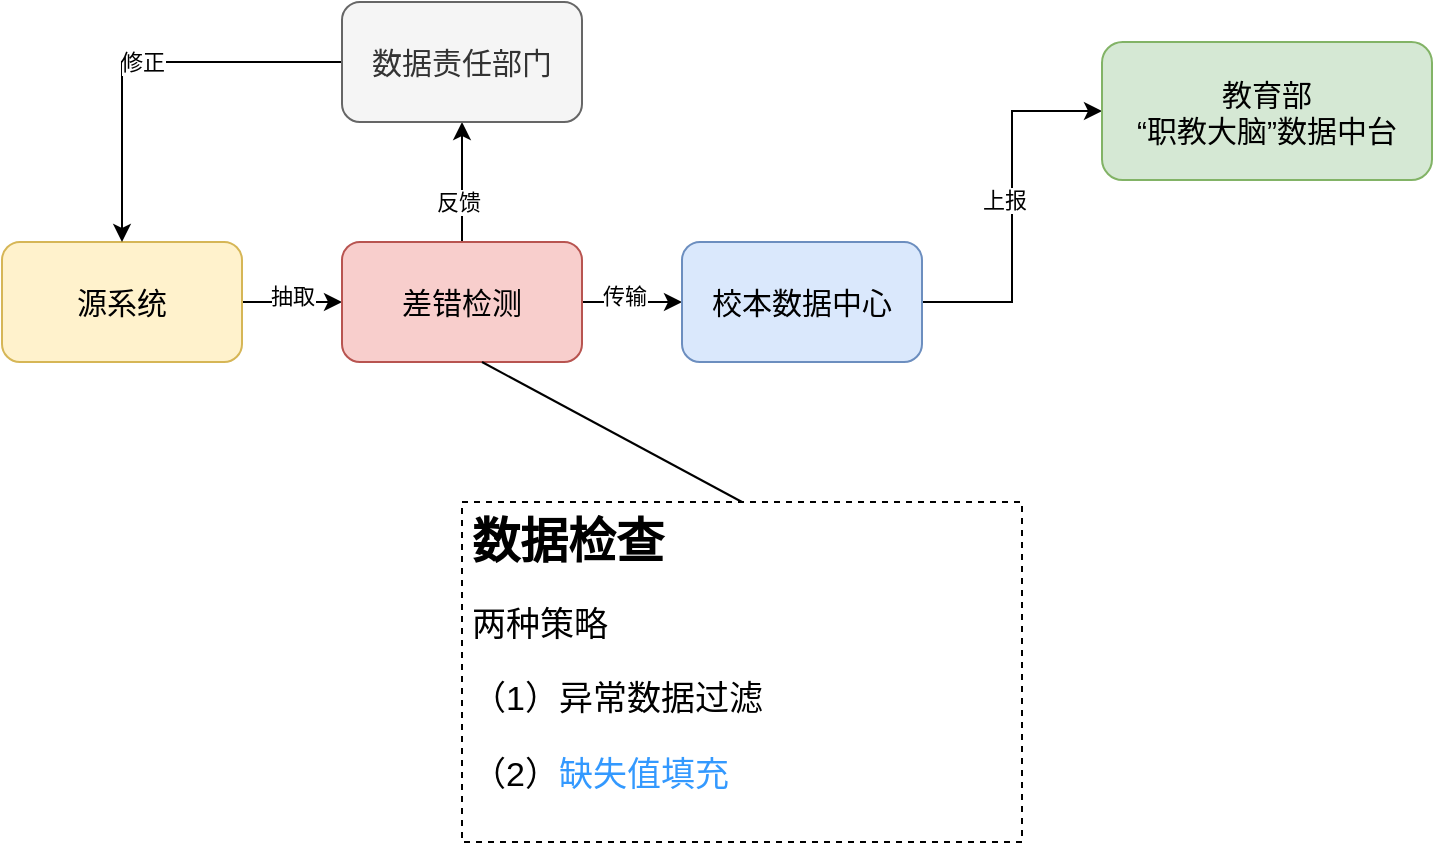 <mxfile version="21.2.9" type="github">
  <diagram name="第 1 页" id="IfpNn29vA9uHxHAfNvu7">
    <mxGraphModel dx="984" dy="587" grid="0" gridSize="10" guides="1" tooltips="1" connect="1" arrows="1" fold="1" page="1" pageScale="1" pageWidth="827" pageHeight="1169" math="0" shadow="0">
      <root>
        <mxCell id="0" />
        <mxCell id="1" parent="0" />
        <mxCell id="78EI0Qdi8LBcMUlXU2q6-4" value="" style="edgeStyle=orthogonalEdgeStyle;rounded=0;orthogonalLoop=1;jettySize=auto;html=1;fontSize=15;" edge="1" parent="1" source="78EI0Qdi8LBcMUlXU2q6-1" target="78EI0Qdi8LBcMUlXU2q6-2">
          <mxGeometry relative="1" as="geometry" />
        </mxCell>
        <mxCell id="78EI0Qdi8LBcMUlXU2q6-15" value="抽取" style="edgeLabel;html=1;align=center;verticalAlign=middle;resizable=0;points=[];" vertex="1" connectable="0" parent="78EI0Qdi8LBcMUlXU2q6-4">
          <mxGeometry y="3" relative="1" as="geometry">
            <mxPoint as="offset" />
          </mxGeometry>
        </mxCell>
        <mxCell id="78EI0Qdi8LBcMUlXU2q6-1" value="源系统" style="rounded=1;whiteSpace=wrap;html=1;fontSize=15;fillColor=#fff2cc;strokeColor=#d6b656;" vertex="1" parent="1">
          <mxGeometry x="50" y="160" width="120" height="60" as="geometry" />
        </mxCell>
        <mxCell id="78EI0Qdi8LBcMUlXU2q6-5" value="" style="edgeStyle=orthogonalEdgeStyle;rounded=0;orthogonalLoop=1;jettySize=auto;html=1;fontSize=15;" edge="1" parent="1" source="78EI0Qdi8LBcMUlXU2q6-2" target="78EI0Qdi8LBcMUlXU2q6-3">
          <mxGeometry relative="1" as="geometry" />
        </mxCell>
        <mxCell id="78EI0Qdi8LBcMUlXU2q6-16" value="传输" style="edgeLabel;html=1;align=center;verticalAlign=middle;resizable=0;points=[];" vertex="1" connectable="0" parent="78EI0Qdi8LBcMUlXU2q6-5">
          <mxGeometry x="-0.16" y="-4" relative="1" as="geometry">
            <mxPoint y="-7" as="offset" />
          </mxGeometry>
        </mxCell>
        <mxCell id="78EI0Qdi8LBcMUlXU2q6-10" style="edgeStyle=orthogonalEdgeStyle;rounded=0;orthogonalLoop=1;jettySize=auto;html=1;exitX=0.5;exitY=0;exitDx=0;exitDy=0;entryX=0.5;entryY=1;entryDx=0;entryDy=0;" edge="1" parent="1" source="78EI0Qdi8LBcMUlXU2q6-2" target="78EI0Qdi8LBcMUlXU2q6-9">
          <mxGeometry relative="1" as="geometry" />
        </mxCell>
        <mxCell id="78EI0Qdi8LBcMUlXU2q6-14" value="反馈" style="edgeLabel;html=1;align=center;verticalAlign=middle;resizable=0;points=[];" vertex="1" connectable="0" parent="78EI0Qdi8LBcMUlXU2q6-10">
          <mxGeometry x="-0.333" y="2" relative="1" as="geometry">
            <mxPoint as="offset" />
          </mxGeometry>
        </mxCell>
        <mxCell id="78EI0Qdi8LBcMUlXU2q6-2" value="差错检测" style="rounded=1;whiteSpace=wrap;html=1;fontSize=15;fillColor=#f8cecc;strokeColor=#b85450;" vertex="1" parent="1">
          <mxGeometry x="220" y="160" width="120" height="60" as="geometry" />
        </mxCell>
        <mxCell id="78EI0Qdi8LBcMUlXU2q6-7" style="edgeStyle=orthogonalEdgeStyle;rounded=0;orthogonalLoop=1;jettySize=auto;html=1;exitX=1;exitY=0.5;exitDx=0;exitDy=0;entryX=0;entryY=0.5;entryDx=0;entryDy=0;" edge="1" parent="1" source="78EI0Qdi8LBcMUlXU2q6-3" target="78EI0Qdi8LBcMUlXU2q6-6">
          <mxGeometry relative="1" as="geometry" />
        </mxCell>
        <mxCell id="78EI0Qdi8LBcMUlXU2q6-17" value="上报" style="edgeLabel;html=1;align=center;verticalAlign=middle;resizable=0;points=[];" vertex="1" connectable="0" parent="78EI0Qdi8LBcMUlXU2q6-7">
          <mxGeometry x="0.038" y="4" relative="1" as="geometry">
            <mxPoint as="offset" />
          </mxGeometry>
        </mxCell>
        <mxCell id="78EI0Qdi8LBcMUlXU2q6-3" value="校本数据中心" style="rounded=1;whiteSpace=wrap;html=1;fontSize=15;fillColor=#dae8fc;strokeColor=#6c8ebf;" vertex="1" parent="1">
          <mxGeometry x="390" y="160" width="120" height="60" as="geometry" />
        </mxCell>
        <mxCell id="78EI0Qdi8LBcMUlXU2q6-6" value="教育部&lt;br&gt;“职教大脑”数据中台" style="rounded=1;whiteSpace=wrap;html=1;fontSize=15;fillColor=#d5e8d4;strokeColor=#82b366;" vertex="1" parent="1">
          <mxGeometry x="600" y="60" width="165" height="69" as="geometry" />
        </mxCell>
        <mxCell id="78EI0Qdi8LBcMUlXU2q6-11" value="修正" style="edgeStyle=orthogonalEdgeStyle;rounded=0;orthogonalLoop=1;jettySize=auto;html=1;exitX=0;exitY=0.5;exitDx=0;exitDy=0;entryX=0.5;entryY=0;entryDx=0;entryDy=0;" edge="1" parent="1" source="78EI0Qdi8LBcMUlXU2q6-9" target="78EI0Qdi8LBcMUlXU2q6-1">
          <mxGeometry relative="1" as="geometry" />
        </mxCell>
        <mxCell id="78EI0Qdi8LBcMUlXU2q6-9" value="数据责任部门" style="rounded=1;whiteSpace=wrap;html=1;fontSize=15;fillColor=#f5f5f5;fontColor=#333333;strokeColor=#666666;" vertex="1" parent="1">
          <mxGeometry x="220" y="40" width="120" height="60" as="geometry" />
        </mxCell>
        <mxCell id="78EI0Qdi8LBcMUlXU2q6-12" value="&lt;h1&gt;数据检查&lt;/h1&gt;&lt;p style=&quot;font-size: 17px;&quot;&gt;&lt;font style=&quot;font-size: 17px;&quot;&gt;两种策略&lt;/font&gt;&lt;/p&gt;&lt;p style=&quot;font-size: 17px;&quot;&gt;&lt;font style=&quot;font-size: 17px;&quot;&gt;（1）异常数据过滤&lt;/font&gt;&lt;/p&gt;&lt;p style=&quot;font-size: 17px;&quot;&gt;&lt;font style=&quot;font-size: 17px;&quot;&gt;（2）&lt;font color=&quot;#3399ff&quot;&gt;缺失值填充&lt;/font&gt;&lt;/font&gt;&lt;/p&gt;&lt;p style=&quot;font-size: 17px;&quot;&gt;&lt;br&gt;&lt;/p&gt;" style="text;html=1;strokeColor=default;fillColor=none;spacing=5;spacingTop=-20;whiteSpace=wrap;overflow=hidden;rounded=0;dashed=1;" vertex="1" parent="1">
          <mxGeometry x="280" y="290" width="280" height="170" as="geometry" />
        </mxCell>
        <mxCell id="78EI0Qdi8LBcMUlXU2q6-13" value="" style="endArrow=none;html=1;rounded=0;exitX=0.5;exitY=0;exitDx=0;exitDy=0;" edge="1" parent="1" source="78EI0Qdi8LBcMUlXU2q6-12">
          <mxGeometry width="50" height="50" relative="1" as="geometry">
            <mxPoint x="240" y="270" as="sourcePoint" />
            <mxPoint x="290" y="220" as="targetPoint" />
          </mxGeometry>
        </mxCell>
      </root>
    </mxGraphModel>
  </diagram>
</mxfile>
